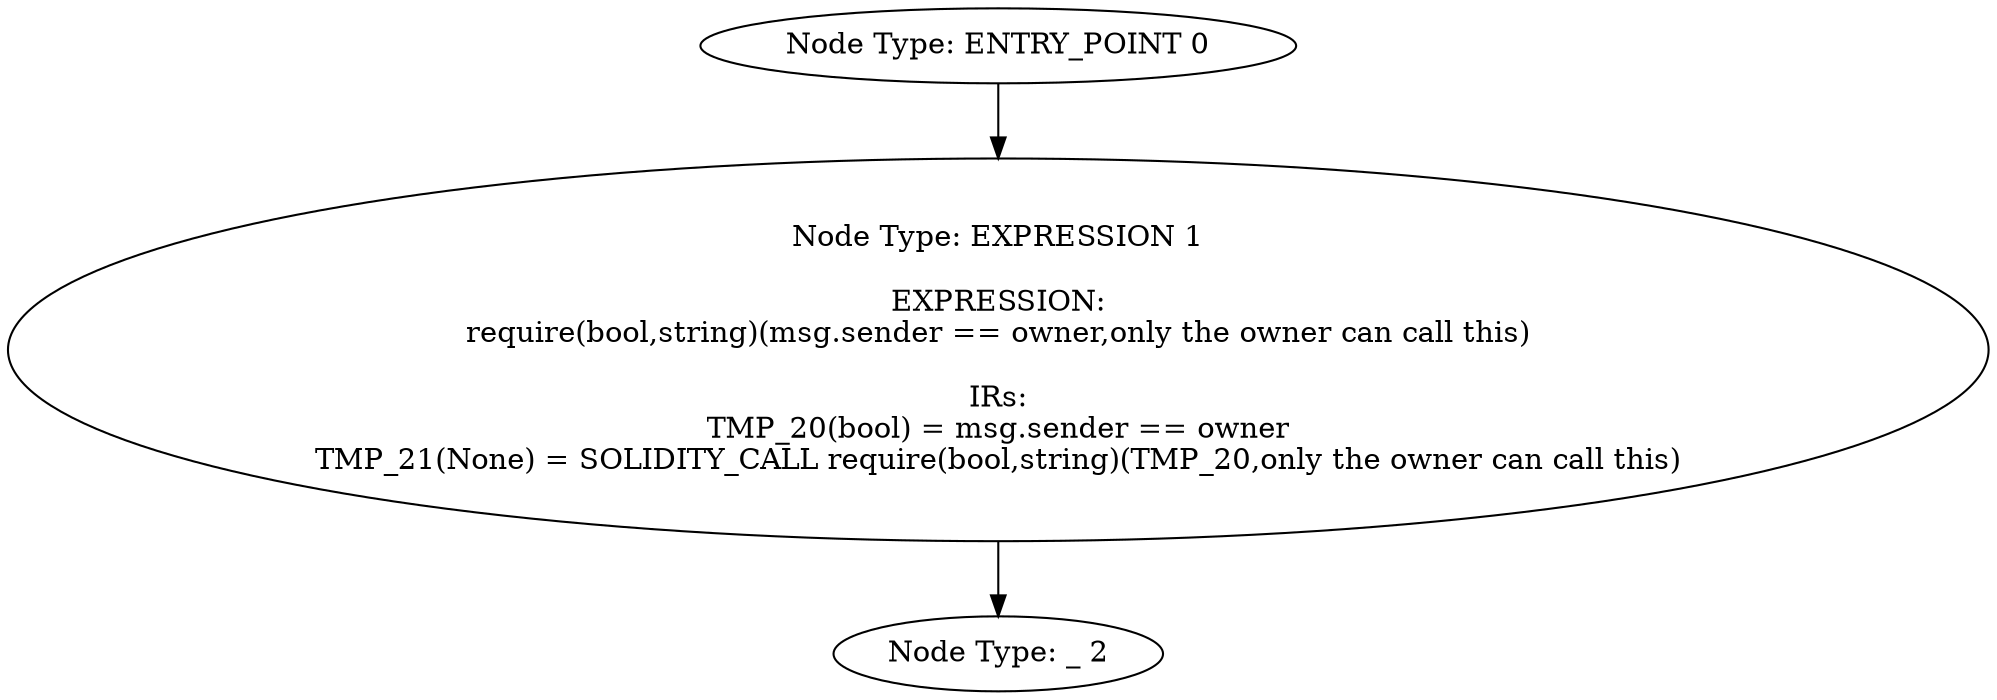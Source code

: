 digraph{
0[label="Node Type: ENTRY_POINT 0
"];
0->1;
1[label="Node Type: EXPRESSION 1

EXPRESSION:
require(bool,string)(msg.sender == owner,only the owner can call this)

IRs:
TMP_20(bool) = msg.sender == owner
TMP_21(None) = SOLIDITY_CALL require(bool,string)(TMP_20,only the owner can call this)"];
1->2;
2[label="Node Type: _ 2
"];
}
